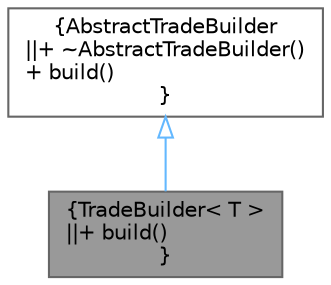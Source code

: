 digraph "TradeBuilder&lt; T &gt;"
{
 // INTERACTIVE_SVG=YES
 // LATEX_PDF_SIZE
  bgcolor="transparent";
  edge [fontname=Helvetica,fontsize=10,labelfontname=Helvetica,labelfontsize=10];
  node [fontname=Helvetica,fontsize=10,shape=box,height=0.2,width=0.4];
  Node1 [label="{TradeBuilder\< T \>\n||+ build()\l}",height=0.2,width=0.4,color="gray40", fillcolor="grey60", style="filled", fontcolor="black",tooltip="Template TradeBuilder class."];
  Node2 -> Node1 [dir="back",color="steelblue1",style="solid",arrowtail="onormal"];
  Node2 [label="{AbstractTradeBuilder\n||+ ~AbstractTradeBuilder()\l+ build()\l}",height=0.2,width=0.4,color="gray40", fillcolor="white", style="filled",URL="$classore_1_1data_1_1_abstract_trade_builder.html",tooltip="TradeBuilder base class."];
}
